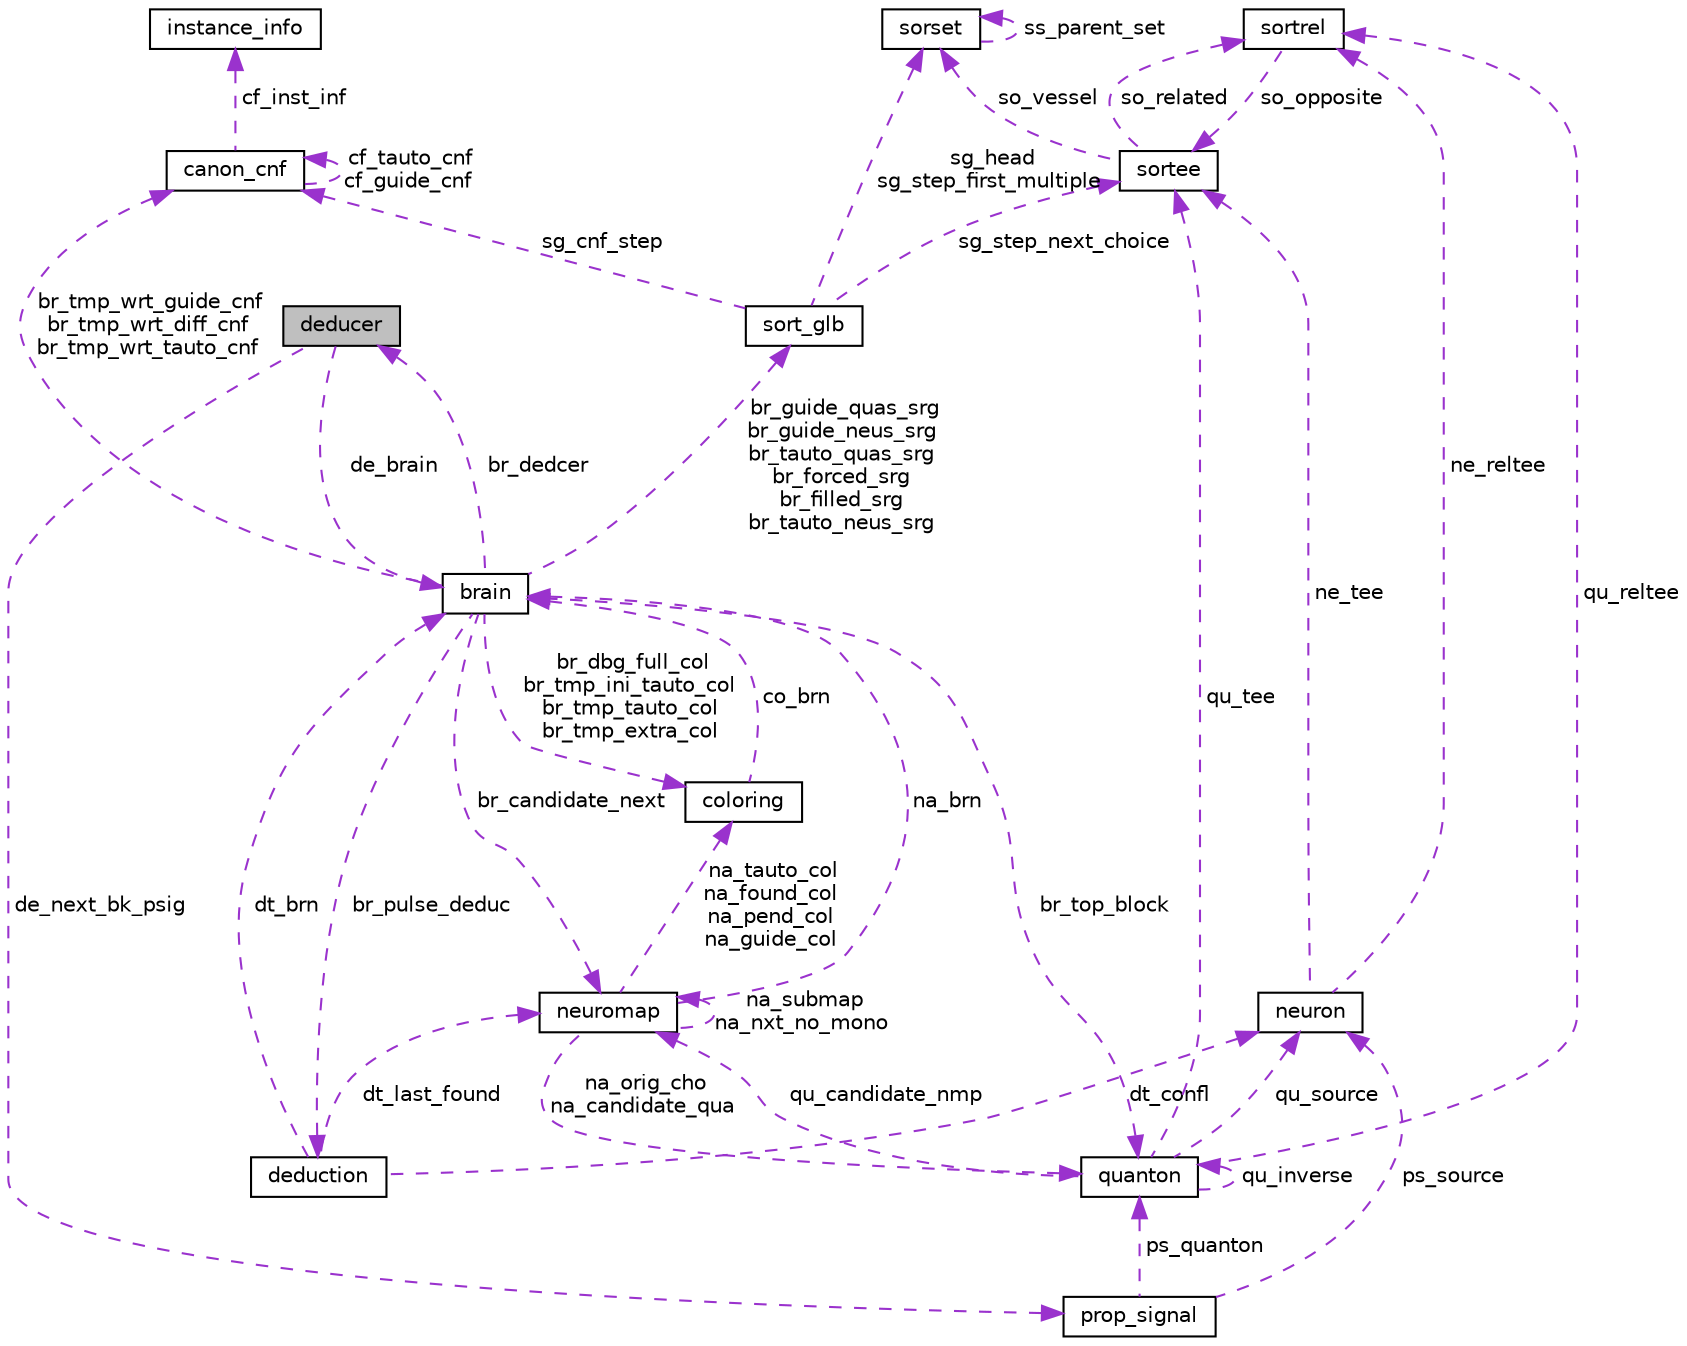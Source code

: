 digraph "deducer"
{
 // INTERACTIVE_SVG=YES
  edge [fontname="Helvetica",fontsize="10",labelfontname="Helvetica",labelfontsize="10"];
  node [fontname="Helvetica",fontsize="10",shape=record];
  Node1 [label="deducer",height=0.2,width=0.4,color="black", fillcolor="grey75", style="filled", fontcolor="black"];
  Node2 -> Node1 [dir="back",color="darkorchid3",fontsize="10",style="dashed",label=" de_brain" ,fontname="Helvetica"];
  Node2 [label="brain",height=0.2,width=0.4,color="black", fillcolor="white", style="filled",URL="$d7/d79/classbrain.html",tooltip="Class that holds all data used to solve a particular CNF instance. "];
  Node1 -> Node2 [dir="back",color="darkorchid3",fontsize="10",style="dashed",label=" br_dedcer" ,fontname="Helvetica"];
  Node3 -> Node2 [dir="back",color="darkorchid3",fontsize="10",style="dashed",label=" br_dbg_full_col\nbr_tmp_ini_tauto_col\nbr_tmp_tauto_col\nbr_tmp_extra_col" ,fontname="Helvetica"];
  Node3 [label="coloring",height=0.2,width=0.4,color="black", fillcolor="white", style="filled",URL="$d2/d9a/classcoloring.html",tooltip="The initial and final state for an stabilization is a coloring. "];
  Node2 -> Node3 [dir="back",color="darkorchid3",fontsize="10",style="dashed",label=" co_brn" ,fontname="Helvetica"];
  Node4 -> Node2 [dir="back",color="darkorchid3",fontsize="10",style="dashed",label=" br_pulse_deduc" ,fontname="Helvetica"];
  Node4 [label="deduction",height=0.2,width=0.4,color="black", fillcolor="white", style="filled",URL="$d3/df3/classdeduction.html",tooltip="Class that holds the result of analyzing (doing resolution) of a conflict. "];
  Node2 -> Node4 [dir="back",color="darkorchid3",fontsize="10",style="dashed",label=" dt_brn" ,fontname="Helvetica"];
  Node5 -> Node4 [dir="back",color="darkorchid3",fontsize="10",style="dashed",label=" dt_confl" ,fontname="Helvetica"];
  Node5 [label="neuron",height=0.2,width=0.4,color="black", fillcolor="white", style="filled",URL="$d9/d00/classneuron.html",tooltip="Class for CNF clause behavior. So there is one neuron per clause. "];
  Node6 -> Node5 [dir="back",color="darkorchid3",fontsize="10",style="dashed",label=" ne_reltee" ,fontname="Helvetica"];
  Node6 [label="sortrel",height=0.2,width=0.4,color="black", fillcolor="white", style="filled",URL="$d6/de7/classsortrel.html",tooltip="A sortrel is a relation between two sortee s. "];
  Node7 -> Node6 [dir="back",color="darkorchid3",fontsize="10",style="dashed",label=" so_opposite" ,fontname="Helvetica"];
  Node7 [label="sortee",height=0.2,width=0.4,color="black", fillcolor="white", style="filled",URL="$d8/d36/classsortee.html",tooltip="Class that is an item to be stabilized. "];
  Node6 -> Node7 [dir="back",color="darkorchid3",fontsize="10",style="dashed",label=" so_related" ,fontname="Helvetica"];
  Node8 -> Node7 [dir="back",color="darkorchid3",fontsize="10",style="dashed",label=" so_vessel" ,fontname="Helvetica"];
  Node8 [label="sorset",height=0.2,width=0.4,color="black", fillcolor="white", style="filled",URL="$d3/d62/classsorset.html",tooltip="A sorset is a group of sortee s. "];
  Node8 -> Node8 [dir="back",color="darkorchid3",fontsize="10",style="dashed",label=" ss_parent_set" ,fontname="Helvetica"];
  Node7 -> Node5 [dir="back",color="darkorchid3",fontsize="10",style="dashed",label=" ne_tee" ,fontname="Helvetica"];
  Node9 -> Node4 [dir="back",color="darkorchid3",fontsize="10",style="dashed",label=" dt_last_found" ,fontname="Helvetica"];
  Node9 [label="neuromap",height=0.2,width=0.4,color="black", fillcolor="white", style="filled",URL="$d6/d45/classneuromap.html",tooltip="A neuromap is a CNF sub-formula. "];
  Node2 -> Node9 [dir="back",color="darkorchid3",fontsize="10",style="dashed",label=" na_brn" ,fontname="Helvetica"];
  Node3 -> Node9 [dir="back",color="darkorchid3",fontsize="10",style="dashed",label=" na_tauto_col\nna_found_col\nna_pend_col\nna_guide_col" ,fontname="Helvetica"];
  Node10 -> Node9 [dir="back",color="darkorchid3",fontsize="10",style="dashed",label=" na_orig_cho\nna_candidate_qua" ,fontname="Helvetica"];
  Node10 [label="quanton",height=0.2,width=0.4,color="black", fillcolor="white", style="filled",URL="$de/df5/classquanton.html",tooltip="Class for CNF variables (each variable has a positon and a negaton). "];
  Node5 -> Node10 [dir="back",color="darkorchid3",fontsize="10",style="dashed",label=" qu_source" ,fontname="Helvetica"];
  Node10 -> Node10 [dir="back",color="darkorchid3",fontsize="10",style="dashed",label=" qu_inverse" ,fontname="Helvetica"];
  Node6 -> Node10 [dir="back",color="darkorchid3",fontsize="10",style="dashed",label=" qu_reltee" ,fontname="Helvetica"];
  Node9 -> Node10 [dir="back",color="darkorchid3",fontsize="10",style="dashed",label=" qu_candidate_nmp" ,fontname="Helvetica"];
  Node7 -> Node10 [dir="back",color="darkorchid3",fontsize="10",style="dashed",label=" qu_tee" ,fontname="Helvetica"];
  Node9 -> Node9 [dir="back",color="darkorchid3",fontsize="10",style="dashed",label=" na_submap\nna_nxt_no_mono" ,fontname="Helvetica"];
  Node10 -> Node2 [dir="back",color="darkorchid3",fontsize="10",style="dashed",label=" br_top_block" ,fontname="Helvetica"];
  Node11 -> Node2 [dir="back",color="darkorchid3",fontsize="10",style="dashed",label=" br_guide_quas_srg\nbr_guide_neus_srg\nbr_tauto_quas_srg\nbr_forced_srg\nbr_filled_srg\nbr_tauto_neus_srg" ,fontname="Helvetica"];
  Node11 [label="sort_glb",height=0.2,width=0.4,color="black", fillcolor="white", style="filled",URL="$d7/dec/classsort__glb.html",tooltip="Class that holds all global data used to stabilize a group of items. "];
  Node12 -> Node11 [dir="back",color="darkorchid3",fontsize="10",style="dashed",label=" sg_cnf_step" ,fontname="Helvetica"];
  Node12 [label="canon_cnf",height=0.2,width=0.4,color="black", fillcolor="white", style="filled",URL="$da/deb/classcanon__cnf.html",tooltip="A canon_cnf is a BCFF. An stabilized sub-formula. "];
  Node12 -> Node12 [dir="back",color="darkorchid3",fontsize="10",style="dashed",label=" cf_tauto_cnf\ncf_guide_cnf" ,fontname="Helvetica"];
  Node13 -> Node12 [dir="back",color="darkorchid3",fontsize="10",style="dashed",label=" cf_inst_inf" ,fontname="Helvetica"];
  Node13 [label="instance_info",height=0.2,width=0.4,color="black", fillcolor="white", style="filled",URL="$dc/dd0/classinstance__info.html",tooltip="Class that holds an instance data. "];
  Node8 -> Node11 [dir="back",color="darkorchid3",fontsize="10",style="dashed",label=" sg_head\nsg_step_first_multiple" ,fontname="Helvetica"];
  Node7 -> Node11 [dir="back",color="darkorchid3",fontsize="10",style="dashed",label=" sg_step_next_choice" ,fontname="Helvetica"];
  Node9 -> Node2 [dir="back",color="darkorchid3",fontsize="10",style="dashed",label=" br_candidate_next" ,fontname="Helvetica"];
  Node12 -> Node2 [dir="back",color="darkorchid3",fontsize="10",style="dashed",label=" br_tmp_wrt_guide_cnf\nbr_tmp_wrt_diff_cnf\nbr_tmp_wrt_tauto_cnf" ,fontname="Helvetica"];
  Node14 -> Node1 [dir="back",color="darkorchid3",fontsize="10",style="dashed",label=" de_next_bk_psig" ,fontname="Helvetica"];
  Node14 [label="prop_signal",height=0.2,width=0.4,color="black", fillcolor="white", style="filled",URL="$d8/df2/classprop__signal.html",tooltip="Class for representing BCP propagation data. "];
  Node5 -> Node14 [dir="back",color="darkorchid3",fontsize="10",style="dashed",label=" ps_source" ,fontname="Helvetica"];
  Node10 -> Node14 [dir="back",color="darkorchid3",fontsize="10",style="dashed",label=" ps_quanton" ,fontname="Helvetica"];
}
